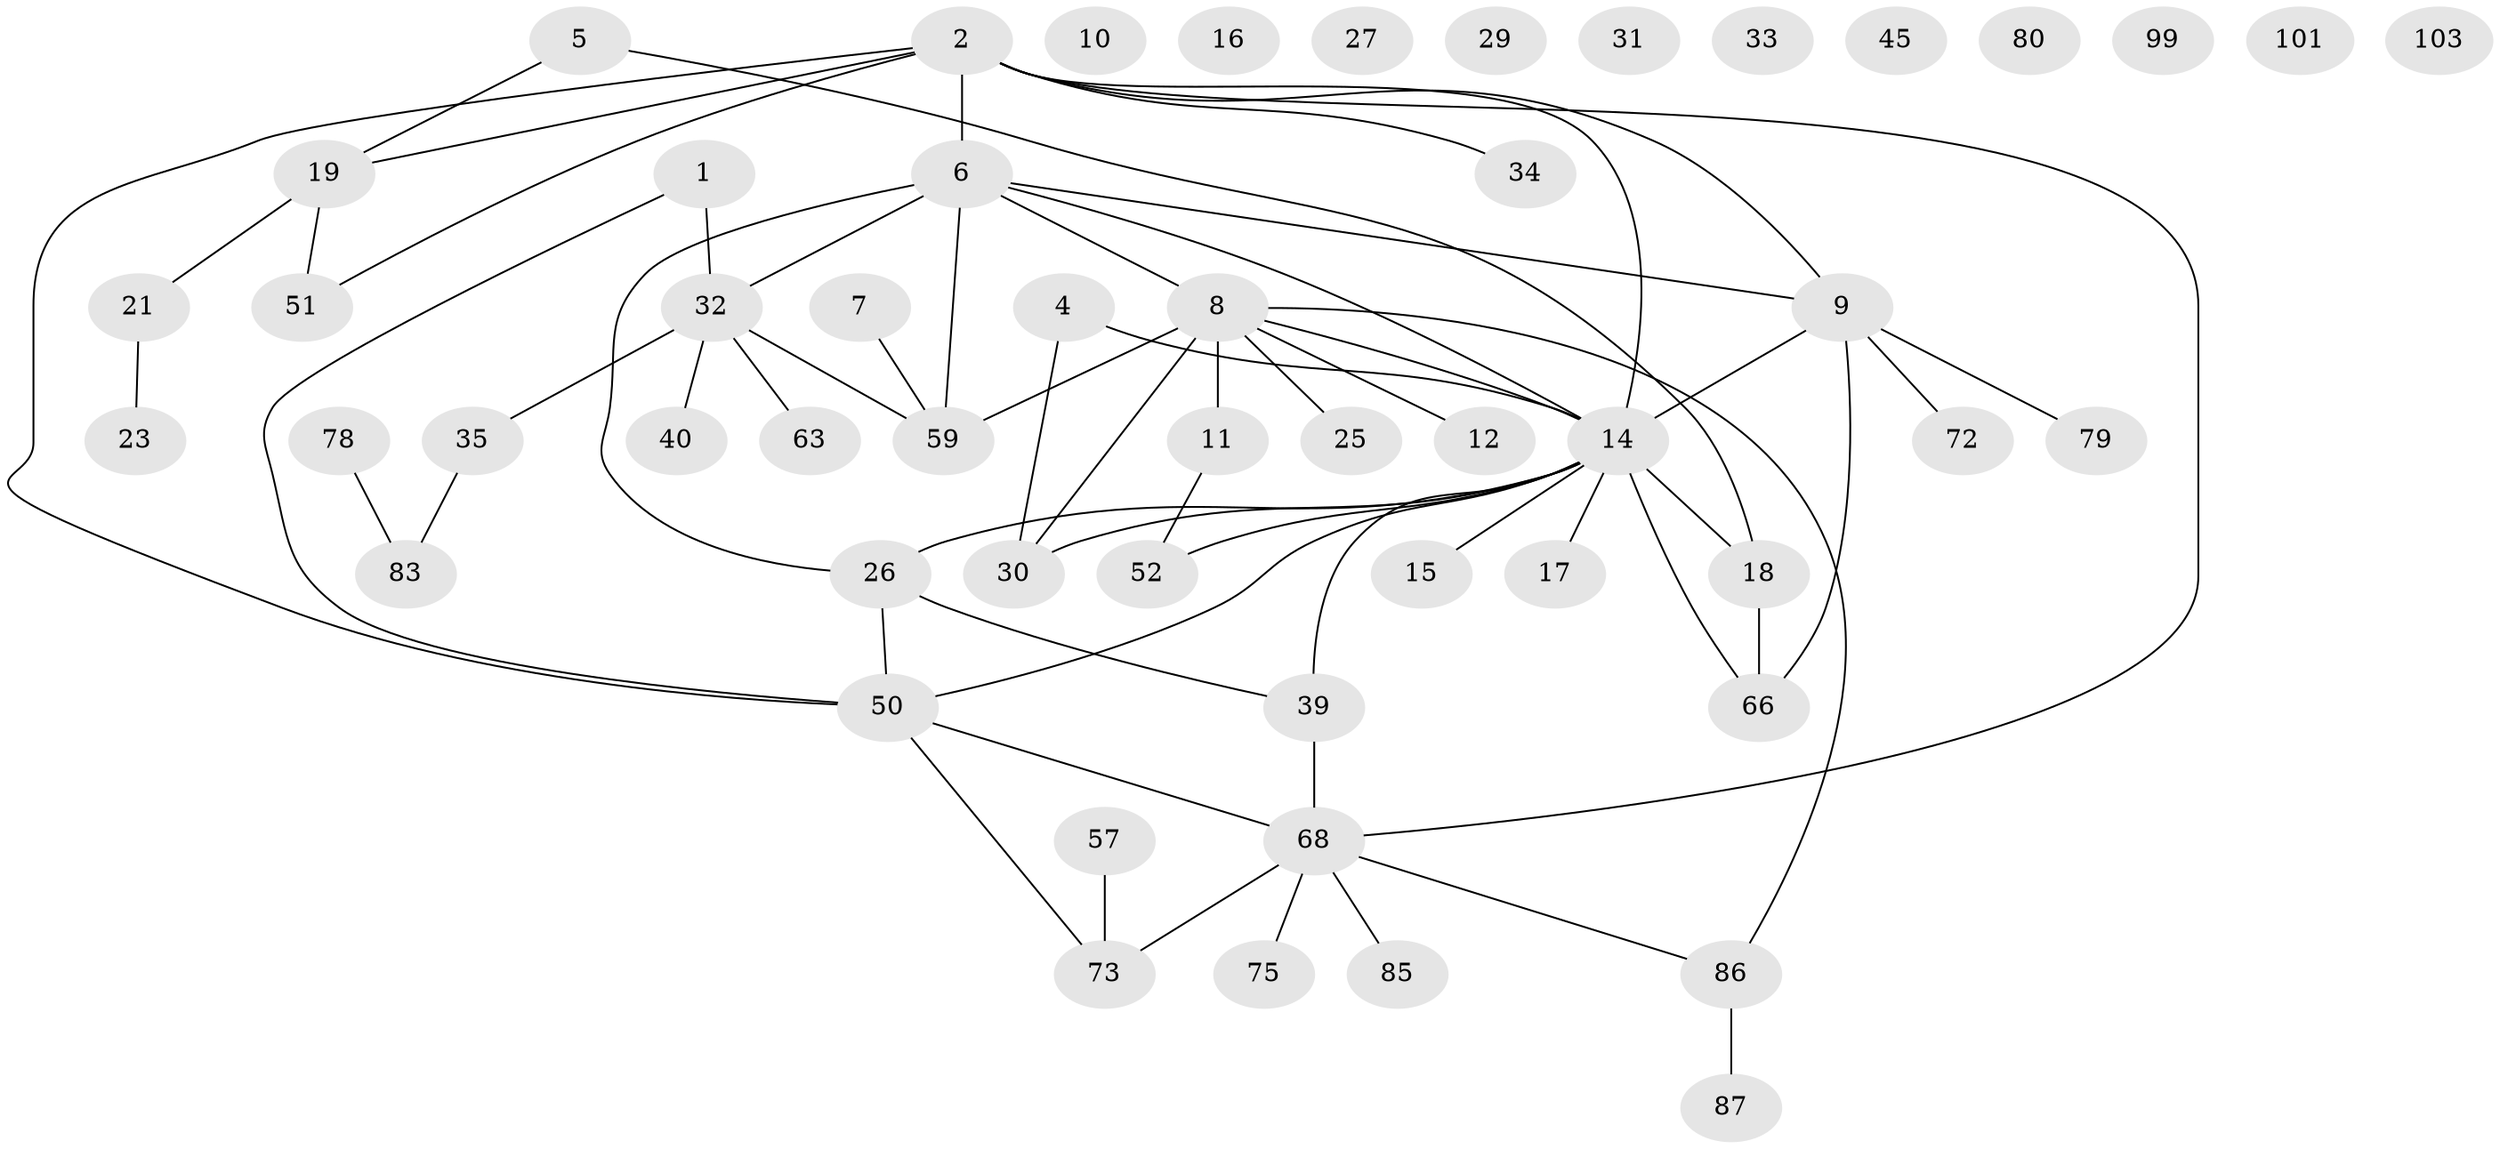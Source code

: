 // original degree distribution, {1: 0.18867924528301888, 3: 0.20754716981132076, 2: 0.3113207547169811, 5: 0.0660377358490566, 0: 0.10377358490566038, 4: 0.10377358490566038, 7: 0.009433962264150943, 6: 0.009433962264150943}
// Generated by graph-tools (version 1.1) at 2025/13/03/09/25 04:13:02]
// undirected, 53 vertices, 63 edges
graph export_dot {
graph [start="1"]
  node [color=gray90,style=filled];
  1 [super="+3"];
  2 [super="+13+36+28"];
  4;
  5 [super="+70"];
  6 [super="+46+71+38"];
  7 [super="+24"];
  8 [super="+93+55+65"];
  9 [super="+22"];
  10;
  11 [super="+20"];
  12;
  14 [super="+102+37"];
  15;
  16;
  17 [super="+44"];
  18 [super="+76"];
  19 [super="+42"];
  21 [super="+56+69"];
  23 [super="+49"];
  25;
  26 [super="+74+54"];
  27;
  29;
  30 [super="+64"];
  31;
  32 [super="+43"];
  33;
  34;
  35 [super="+47"];
  39 [super="+77"];
  40;
  45;
  50 [super="+100+67"];
  51 [super="+62"];
  52;
  57;
  59 [super="+60+61"];
  63;
  66;
  68 [super="+94"];
  72;
  73 [super="+82"];
  75 [super="+88"];
  78;
  79;
  80;
  83;
  85;
  86 [super="+89"];
  87;
  99;
  101;
  103;
  1 -- 32;
  1 -- 50;
  2 -- 51 [weight=2];
  2 -- 34;
  2 -- 6 [weight=2];
  2 -- 9;
  2 -- 14;
  2 -- 50 [weight=2];
  2 -- 68;
  2 -- 19;
  4 -- 14;
  4 -- 30;
  5 -- 18;
  5 -- 19;
  6 -- 26;
  6 -- 14;
  6 -- 9;
  6 -- 8;
  6 -- 59;
  6 -- 32;
  7 -- 59;
  8 -- 59;
  8 -- 11 [weight=2];
  8 -- 30;
  8 -- 86;
  8 -- 14;
  8 -- 12;
  8 -- 25;
  9 -- 14;
  9 -- 66;
  9 -- 72;
  9 -- 79;
  11 -- 52;
  14 -- 66;
  14 -- 39;
  14 -- 15;
  14 -- 18;
  14 -- 50 [weight=2];
  14 -- 52;
  14 -- 26;
  14 -- 30;
  14 -- 17;
  18 -- 66;
  19 -- 51;
  19 -- 21;
  21 -- 23;
  26 -- 50;
  26 -- 39;
  32 -- 35;
  32 -- 40;
  32 -- 63;
  32 -- 59;
  35 -- 83;
  39 -- 68;
  50 -- 68;
  50 -- 73;
  57 -- 73;
  68 -- 75;
  68 -- 85;
  68 -- 86;
  68 -- 73;
  78 -- 83;
  86 -- 87;
}
